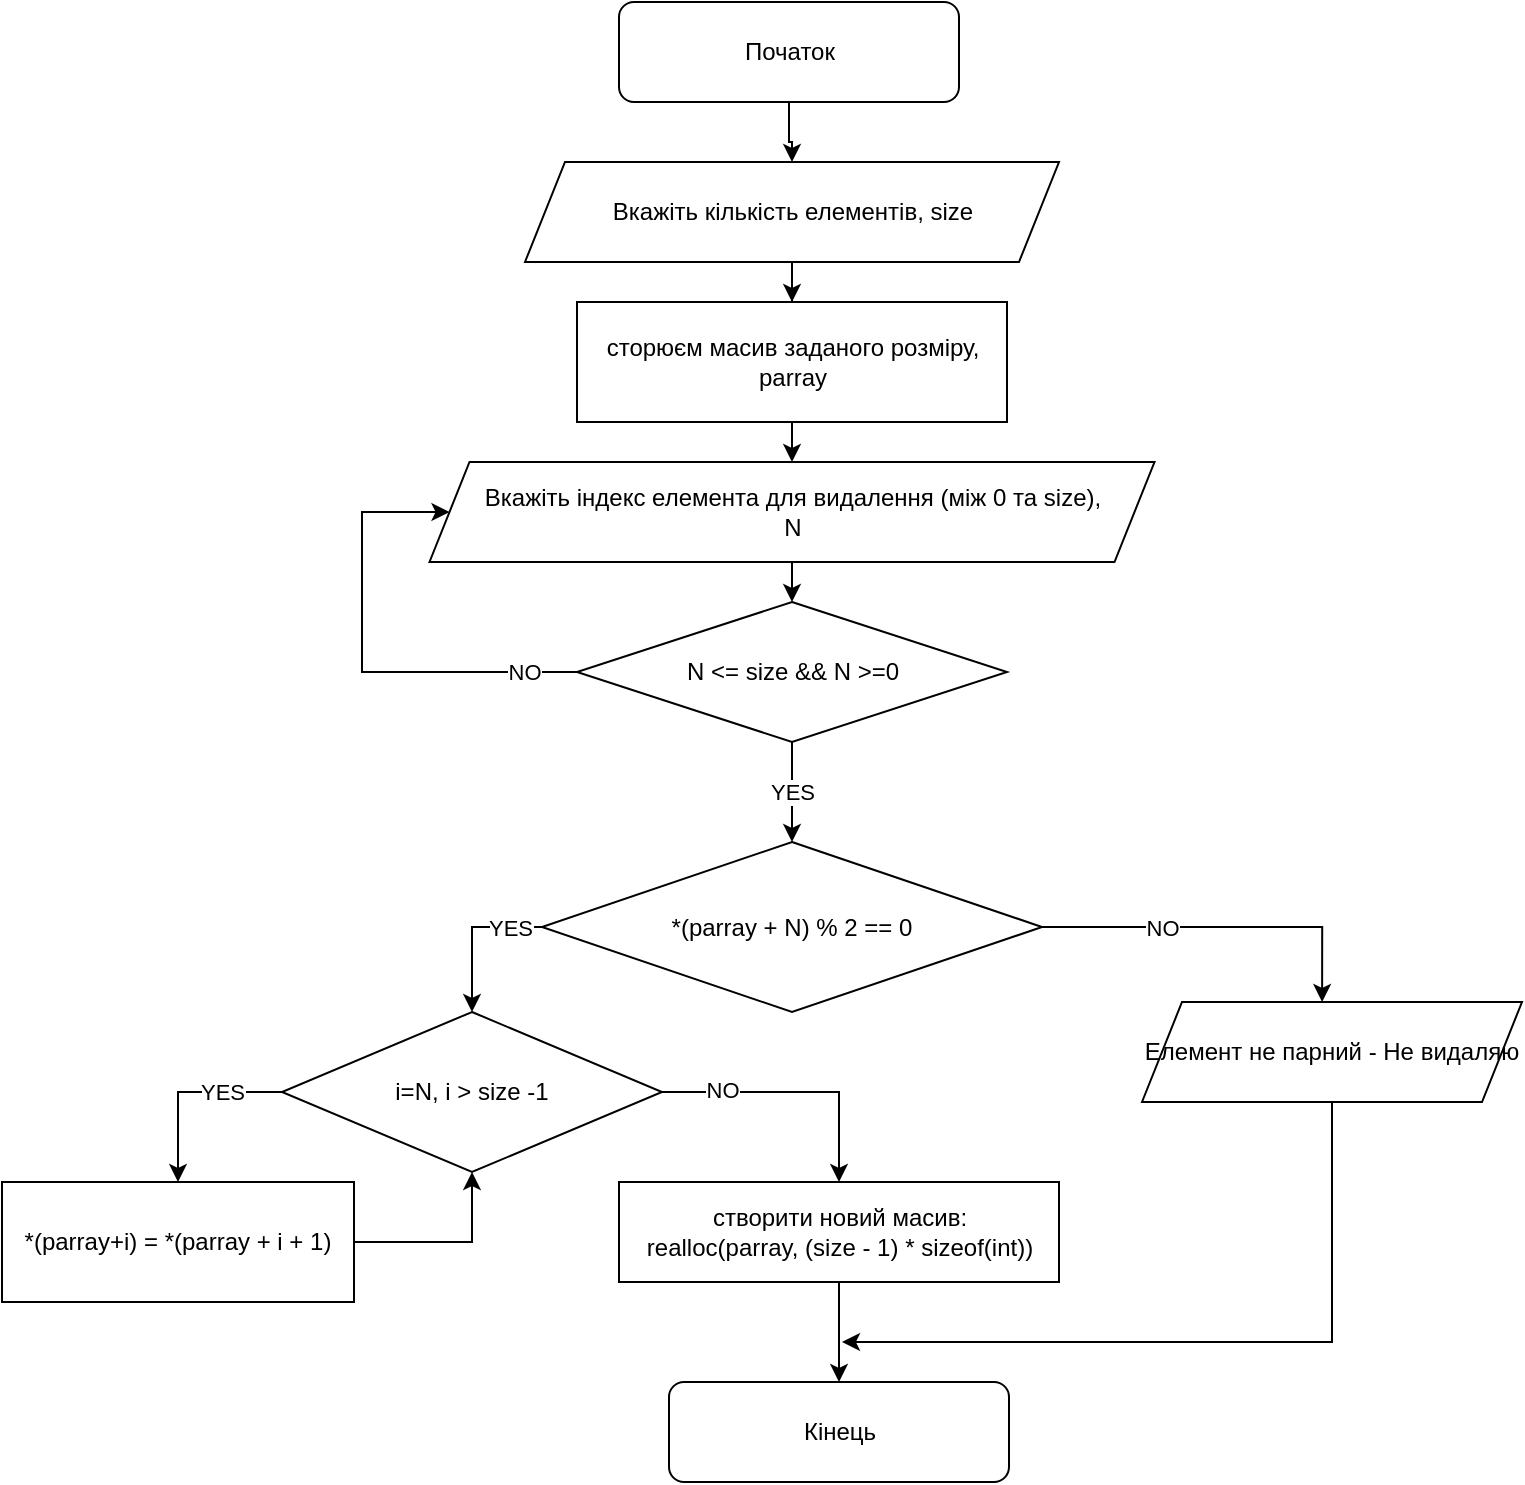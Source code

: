 <mxfile version="14.4.9" type="github" pages="4">
  <diagram id="CwMu4gMXXSNxuIS46OnJ" name="remove-item-from-array">
    <mxGraphModel dx="1426" dy="690" grid="1" gridSize="10" guides="1" tooltips="1" connect="1" arrows="1" fold="1" page="1" pageScale="1" pageWidth="827" pageHeight="1169" math="0" shadow="0">
      <root>
        <mxCell id="0" />
        <mxCell id="1" parent="0" />
        <mxCell id="JDvC-G0Teqcu2IkBLSv8-5" style="edgeStyle=orthogonalEdgeStyle;rounded=0;orthogonalLoop=1;jettySize=auto;html=1;entryX=0.5;entryY=0;entryDx=0;entryDy=0;" parent="1" source="JDvC-G0Teqcu2IkBLSv8-1" target="JDvC-G0Teqcu2IkBLSv8-2" edge="1">
          <mxGeometry relative="1" as="geometry" />
        </mxCell>
        <mxCell id="JDvC-G0Teqcu2IkBLSv8-1" value="Початок" style="rounded=1;whiteSpace=wrap;html=1;" parent="1" vertex="1">
          <mxGeometry x="338.5" y="60" width="170" height="50" as="geometry" />
        </mxCell>
        <mxCell id="JDvC-G0Teqcu2IkBLSv8-4" style="edgeStyle=orthogonalEdgeStyle;rounded=0;orthogonalLoop=1;jettySize=auto;html=1;" parent="1" source="JDvC-G0Teqcu2IkBLSv8-2" target="JDvC-G0Teqcu2IkBLSv8-3" edge="1">
          <mxGeometry relative="1" as="geometry" />
        </mxCell>
        <mxCell id="JDvC-G0Teqcu2IkBLSv8-2" value="Вкажіть кількість елементів, size" style="shape=parallelogram;perimeter=parallelogramPerimeter;whiteSpace=wrap;html=1;fixedSize=1;" parent="1" vertex="1">
          <mxGeometry x="291.5" y="140" width="267" height="50" as="geometry" />
        </mxCell>
        <mxCell id="JDvC-G0Teqcu2IkBLSv8-8" style="edgeStyle=orthogonalEdgeStyle;rounded=0;orthogonalLoop=1;jettySize=auto;html=1;" parent="1" source="JDvC-G0Teqcu2IkBLSv8-3" target="JDvC-G0Teqcu2IkBLSv8-7" edge="1">
          <mxGeometry relative="1" as="geometry" />
        </mxCell>
        <mxCell id="JDvC-G0Teqcu2IkBLSv8-3" value="сторюєм масив заданого розміру, parray" style="rounded=0;whiteSpace=wrap;html=1;" parent="1" vertex="1">
          <mxGeometry x="317.5" y="210" width="215" height="60" as="geometry" />
        </mxCell>
        <mxCell id="JDvC-G0Teqcu2IkBLSv8-12" style="edgeStyle=orthogonalEdgeStyle;rounded=0;orthogonalLoop=1;jettySize=auto;html=1;exitX=0.5;exitY=1;exitDx=0;exitDy=0;entryX=0.5;entryY=0;entryDx=0;entryDy=0;" parent="1" source="JDvC-G0Teqcu2IkBLSv8-7" target="JDvC-G0Teqcu2IkBLSv8-10" edge="1">
          <mxGeometry relative="1" as="geometry" />
        </mxCell>
        <mxCell id="JDvC-G0Teqcu2IkBLSv8-7" value="Вкажіть індекс елемента для видалення (між 0 та size), &lt;br&gt;N" style="shape=parallelogram;perimeter=parallelogramPerimeter;whiteSpace=wrap;html=1;fixedSize=1;" parent="1" vertex="1">
          <mxGeometry x="243.75" y="290" width="362.5" height="50" as="geometry" />
        </mxCell>
        <mxCell id="JDvC-G0Teqcu2IkBLSv8-11" value="NO" style="edgeStyle=orthogonalEdgeStyle;rounded=0;orthogonalLoop=1;jettySize=auto;html=1;entryX=0;entryY=0.5;entryDx=0;entryDy=0;exitX=0;exitY=0.5;exitDx=0;exitDy=0;" parent="1" source="JDvC-G0Teqcu2IkBLSv8-10" target="JDvC-G0Teqcu2IkBLSv8-7" edge="1">
          <mxGeometry x="-0.766" relative="1" as="geometry">
            <mxPoint x="170" y="410" as="targetPoint" />
            <Array as="points">
              <mxPoint x="210" y="395" />
              <mxPoint x="210" y="315" />
            </Array>
            <mxPoint as="offset" />
          </mxGeometry>
        </mxCell>
        <mxCell id="JDvC-G0Teqcu2IkBLSv8-34" value="YES" style="edgeStyle=orthogonalEdgeStyle;rounded=0;orthogonalLoop=1;jettySize=auto;html=1;exitX=0.5;exitY=1;exitDx=0;exitDy=0;entryX=0.5;entryY=0;entryDx=0;entryDy=0;" parent="1" source="JDvC-G0Teqcu2IkBLSv8-10" target="JDvC-G0Teqcu2IkBLSv8-16" edge="1">
          <mxGeometry relative="1" as="geometry" />
        </mxCell>
        <mxCell id="JDvC-G0Teqcu2IkBLSv8-10" value="N &amp;lt;= size &amp;amp;&amp;amp; N &amp;gt;=0 " style="rhombus;whiteSpace=wrap;html=1;" parent="1" vertex="1">
          <mxGeometry x="317.5" y="360" width="215" height="70" as="geometry" />
        </mxCell>
        <mxCell id="JDvC-G0Teqcu2IkBLSv8-19" style="edgeStyle=orthogonalEdgeStyle;rounded=0;orthogonalLoop=1;jettySize=auto;html=1;exitX=1;exitY=0.5;exitDx=0;exitDy=0;entryX=0.474;entryY=0;entryDx=0;entryDy=0;entryPerimeter=0;" parent="1" source="JDvC-G0Teqcu2IkBLSv8-16" target="JDvC-G0Teqcu2IkBLSv8-21" edge="1">
          <mxGeometry relative="1" as="geometry">
            <mxPoint x="680" y="540" as="targetPoint" />
            <Array as="points">
              <mxPoint x="690" y="523" />
            </Array>
          </mxGeometry>
        </mxCell>
        <mxCell id="JDvC-G0Teqcu2IkBLSv8-20" value="&lt;div&gt;NO&lt;/div&gt;" style="edgeLabel;html=1;align=center;verticalAlign=middle;resizable=0;points=[];" parent="JDvC-G0Teqcu2IkBLSv8-19" vertex="1" connectable="0">
          <mxGeometry x="-0.323" y="-3" relative="1" as="geometry">
            <mxPoint x="-0.3" y="-3.01" as="offset" />
          </mxGeometry>
        </mxCell>
        <mxCell id="JDvC-G0Teqcu2IkBLSv8-22" style="edgeStyle=orthogonalEdgeStyle;rounded=0;orthogonalLoop=1;jettySize=auto;html=1;entryX=0.5;entryY=0;entryDx=0;entryDy=0;exitX=0;exitY=0.5;exitDx=0;exitDy=0;" parent="1" source="JDvC-G0Teqcu2IkBLSv8-16" target="JDvC-G0Teqcu2IkBLSv8-25" edge="1">
          <mxGeometry relative="1" as="geometry">
            <mxPoint x="160" y="550" as="targetPoint" />
          </mxGeometry>
        </mxCell>
        <mxCell id="JDvC-G0Teqcu2IkBLSv8-23" value="&lt;div&gt;YES&lt;/div&gt;" style="edgeLabel;html=1;align=center;verticalAlign=middle;resizable=0;points=[];" parent="JDvC-G0Teqcu2IkBLSv8-22" vertex="1" connectable="0">
          <mxGeometry x="-0.173" relative="1" as="geometry">
            <mxPoint x="15.86" y="-0.01" as="offset" />
          </mxGeometry>
        </mxCell>
        <mxCell id="JDvC-G0Teqcu2IkBLSv8-16" value="*(parray + N) % 2 == 0" style="rhombus;whiteSpace=wrap;html=1;" parent="1" vertex="1">
          <mxGeometry x="300" y="480" width="250" height="85" as="geometry" />
        </mxCell>
        <mxCell id="fXa8wUikn31TEqA-79lx-1" style="edgeStyle=orthogonalEdgeStyle;rounded=0;orthogonalLoop=1;jettySize=auto;html=1;" parent="1" source="JDvC-G0Teqcu2IkBLSv8-21" edge="1">
          <mxGeometry relative="1" as="geometry">
            <mxPoint x="450" y="730" as="targetPoint" />
            <Array as="points">
              <mxPoint x="695" y="730" />
            </Array>
          </mxGeometry>
        </mxCell>
        <mxCell id="JDvC-G0Teqcu2IkBLSv8-21" value="Елемент не парний - Не видаляю" style="shape=parallelogram;perimeter=parallelogramPerimeter;whiteSpace=wrap;html=1;fixedSize=1;" parent="1" vertex="1">
          <mxGeometry x="600" y="560" width="190" height="50" as="geometry" />
        </mxCell>
        <mxCell id="JDvC-G0Teqcu2IkBLSv8-39" style="edgeStyle=orthogonalEdgeStyle;rounded=0;orthogonalLoop=1;jettySize=auto;html=1;exitX=1;exitY=0.5;exitDx=0;exitDy=0;entryX=0.5;entryY=0;entryDx=0;entryDy=0;" parent="1" source="JDvC-G0Teqcu2IkBLSv8-25" target="JDvC-G0Teqcu2IkBLSv8-30" edge="1">
          <mxGeometry relative="1" as="geometry">
            <mxPoint x="450" y="604.931" as="targetPoint" />
          </mxGeometry>
        </mxCell>
        <mxCell id="JDvC-G0Teqcu2IkBLSv8-40" value="NO" style="edgeLabel;html=1;align=center;verticalAlign=middle;resizable=0;points=[];" parent="JDvC-G0Teqcu2IkBLSv8-39" vertex="1" connectable="0">
          <mxGeometry x="-0.557" y="1" relative="1" as="geometry">
            <mxPoint as="offset" />
          </mxGeometry>
        </mxCell>
        <mxCell id="JDvC-G0Teqcu2IkBLSv8-25" value="i=N, i &amp;gt; size -1" style="rhombus;whiteSpace=wrap;html=1;" parent="1" vertex="1">
          <mxGeometry x="170" y="565" width="190" height="80" as="geometry" />
        </mxCell>
        <mxCell id="JDvC-G0Teqcu2IkBLSv8-42" style="edgeStyle=orthogonalEdgeStyle;rounded=0;orthogonalLoop=1;jettySize=auto;html=1;" parent="1" source="JDvC-G0Teqcu2IkBLSv8-30" target="JDvC-G0Teqcu2IkBLSv8-41" edge="1">
          <mxGeometry relative="1" as="geometry" />
        </mxCell>
        <mxCell id="JDvC-G0Teqcu2IkBLSv8-30" value="створити новий масив:&lt;br&gt;realloc(parray, (size - 1) * sizeof(int))&lt;br&gt;" style="rounded=0;whiteSpace=wrap;html=1;" parent="1" vertex="1">
          <mxGeometry x="338.5" y="650" width="220" height="50" as="geometry" />
        </mxCell>
        <mxCell id="JDvC-G0Teqcu2IkBLSv8-38" style="edgeStyle=orthogonalEdgeStyle;rounded=0;orthogonalLoop=1;jettySize=auto;html=1;entryX=0.5;entryY=1;entryDx=0;entryDy=0;" parent="1" source="JDvC-G0Teqcu2IkBLSv8-26" target="JDvC-G0Teqcu2IkBLSv8-25" edge="1">
          <mxGeometry relative="1" as="geometry">
            <mxPoint x="300" y="680" as="targetPoint" />
            <Array as="points">
              <mxPoint x="265" y="680" />
            </Array>
          </mxGeometry>
        </mxCell>
        <mxCell id="JDvC-G0Teqcu2IkBLSv8-26" value="*(parray+i) = *(parray + i + 1)" style="rounded=0;whiteSpace=wrap;html=1;" parent="1" vertex="1">
          <mxGeometry x="30" y="650" width="176" height="60" as="geometry" />
        </mxCell>
        <mxCell id="JDvC-G0Teqcu2IkBLSv8-36" style="edgeStyle=orthogonalEdgeStyle;rounded=0;orthogonalLoop=1;jettySize=auto;html=1;exitX=0;exitY=0.5;exitDx=0;exitDy=0;entryX=0.5;entryY=0;entryDx=0;entryDy=0;" parent="1" source="JDvC-G0Teqcu2IkBLSv8-25" target="JDvC-G0Teqcu2IkBLSv8-26" edge="1">
          <mxGeometry relative="1" as="geometry">
            <mxPoint x="160" y="605" as="sourcePoint" />
            <mxPoint x="413" y="720" as="targetPoint" />
            <Array as="points" />
          </mxGeometry>
        </mxCell>
        <mxCell id="JDvC-G0Teqcu2IkBLSv8-37" value="YES" style="edgeLabel;html=1;align=center;verticalAlign=middle;resizable=0;points=[];" parent="JDvC-G0Teqcu2IkBLSv8-36" vertex="1" connectable="0">
          <mxGeometry x="0.104" y="2" relative="1" as="geometry">
            <mxPoint x="20" y="-2.12" as="offset" />
          </mxGeometry>
        </mxCell>
        <mxCell id="JDvC-G0Teqcu2IkBLSv8-41" value="Кінець" style="rounded=1;whiteSpace=wrap;html=1;" parent="1" vertex="1">
          <mxGeometry x="363.5" y="750" width="170" height="50" as="geometry" />
        </mxCell>
      </root>
    </mxGraphModel>
  </diagram>
  <diagram id="qjLPkaCp88UolJsLhVW7" name="insert-row-with-random-index">
    <mxGraphModel dx="1417" dy="1104" grid="1" gridSize="10" guides="1" tooltips="1" connect="1" arrows="1" fold="1" page="1" pageScale="1" pageWidth="827" pageHeight="1169" math="0" shadow="0">
      <root>
        <mxCell id="ExyaXrcnVxCl1iXp7SVX-0" />
        <mxCell id="ExyaXrcnVxCl1iXp7SVX-1" parent="ExyaXrcnVxCl1iXp7SVX-0" />
        <mxCell id="jJXxpLsdQCUA3MCRArqt-6" style="edgeStyle=orthogonalEdgeStyle;rounded=0;orthogonalLoop=1;jettySize=auto;html=1;exitX=0.75;exitY=0;exitDx=0;exitDy=0;" edge="1" parent="ExyaXrcnVxCl1iXp7SVX-1" source="omn0lCCTDXnrKaU_kSrw-55">
          <mxGeometry relative="1" as="geometry">
            <mxPoint x="190" y="590" as="targetPoint" />
            <Array as="points">
              <mxPoint x="579" y="590" />
              <mxPoint x="190" y="590" />
            </Array>
          </mxGeometry>
        </mxCell>
        <mxCell id="omn0lCCTDXnrKaU_kSrw-55" value="" style="rounded=0;whiteSpace=wrap;html=1;" parent="ExyaXrcnVxCl1iXp7SVX-1" vertex="1">
          <mxGeometry x="331" y="620" width="330" height="327.5" as="geometry" />
        </mxCell>
        <mxCell id="omn0lCCTDXnrKaU_kSrw-0" style="edgeStyle=orthogonalEdgeStyle;rounded=0;orthogonalLoop=1;jettySize=auto;html=1;entryX=0.5;entryY=0;entryDx=0;entryDy=0;" parent="ExyaXrcnVxCl1iXp7SVX-1" source="omn0lCCTDXnrKaU_kSrw-1" target="omn0lCCTDXnrKaU_kSrw-3" edge="1">
          <mxGeometry relative="1" as="geometry" />
        </mxCell>
        <mxCell id="omn0lCCTDXnrKaU_kSrw-1" value="Початок" style="rounded=1;whiteSpace=wrap;html=1;" parent="ExyaXrcnVxCl1iXp7SVX-1" vertex="1">
          <mxGeometry x="331" y="60" width="170" height="50" as="geometry" />
        </mxCell>
        <mxCell id="omn0lCCTDXnrKaU_kSrw-2" style="edgeStyle=orthogonalEdgeStyle;rounded=0;orthogonalLoop=1;jettySize=auto;html=1;" parent="ExyaXrcnVxCl1iXp7SVX-1" source="omn0lCCTDXnrKaU_kSrw-3" target="omn0lCCTDXnrKaU_kSrw-5" edge="1">
          <mxGeometry relative="1" as="geometry" />
        </mxCell>
        <mxCell id="omn0lCCTDXnrKaU_kSrw-3" value="Вкажіть рядки, стовбці&lt;br&gt; rows, cols" style="shape=parallelogram;perimeter=parallelogramPerimeter;whiteSpace=wrap;html=1;fixedSize=1;" parent="ExyaXrcnVxCl1iXp7SVX-1" vertex="1">
          <mxGeometry x="282.5" y="130" width="267" height="50" as="geometry" />
        </mxCell>
        <mxCell id="omn0lCCTDXnrKaU_kSrw-4" style="edgeStyle=orthogonalEdgeStyle;rounded=0;orthogonalLoop=1;jettySize=auto;html=1;" parent="ExyaXrcnVxCl1iXp7SVX-1" source="omn0lCCTDXnrKaU_kSrw-5" target="omn0lCCTDXnrKaU_kSrw-7" edge="1">
          <mxGeometry relative="1" as="geometry" />
        </mxCell>
        <mxCell id="omn0lCCTDXnrKaU_kSrw-5" value="сторюєм масив заданого розміру, parray" style="rounded=0;whiteSpace=wrap;html=1;" parent="ExyaXrcnVxCl1iXp7SVX-1" vertex="1">
          <mxGeometry x="308.5" y="200" width="215" height="60" as="geometry" />
        </mxCell>
        <mxCell id="omn0lCCTDXnrKaU_kSrw-6" style="edgeStyle=orthogonalEdgeStyle;rounded=0;orthogonalLoop=1;jettySize=auto;html=1;exitX=0.5;exitY=1;exitDx=0;exitDy=0;entryX=0.5;entryY=0;entryDx=0;entryDy=0;" parent="ExyaXrcnVxCl1iXp7SVX-1" source="omn0lCCTDXnrKaU_kSrw-7" edge="1">
          <mxGeometry relative="1" as="geometry">
            <mxPoint x="416" y="350" as="targetPoint" />
          </mxGeometry>
        </mxCell>
        <mxCell id="omn0lCCTDXnrKaU_kSrw-7" value="Вкажіть індекс нового рядка &lt;br&gt;new_rows_position" style="shape=parallelogram;perimeter=parallelogramPerimeter;whiteSpace=wrap;html=1;fixedSize=1;" parent="ExyaXrcnVxCl1iXp7SVX-1" vertex="1">
          <mxGeometry x="234.75" y="280" width="362.5" height="50" as="geometry" />
        </mxCell>
        <mxCell id="omn0lCCTDXnrKaU_kSrw-26" value="Кінець" style="rounded=1;whiteSpace=wrap;html=1;" parent="ExyaXrcnVxCl1iXp7SVX-1" vertex="1">
          <mxGeometry x="325" y="990" width="170" height="50" as="geometry" />
        </mxCell>
        <mxCell id="omn0lCCTDXnrKaU_kSrw-31" style="edgeStyle=orthogonalEdgeStyle;rounded=0;orthogonalLoop=1;jettySize=auto;html=1;exitX=1;exitY=0.5;exitDx=0;exitDy=0;entryX=0.5;entryY=0;entryDx=0;entryDy=0;" parent="ExyaXrcnVxCl1iXp7SVX-1" source="omn0lCCTDXnrKaU_kSrw-28" edge="1">
          <mxGeometry relative="1" as="geometry">
            <mxPoint x="643.5" y="430" as="targetPoint" />
            <Array as="points">
              <mxPoint x="644" y="393" />
            </Array>
          </mxGeometry>
        </mxCell>
        <mxCell id="omn0lCCTDXnrKaU_kSrw-33" value="&lt;div&gt;YES&lt;/div&gt;" style="edgeLabel;html=1;align=center;verticalAlign=middle;resizable=0;points=[];" parent="omn0lCCTDXnrKaU_kSrw-31" vertex="1" connectable="0">
          <mxGeometry x="-0.449" y="-1" relative="1" as="geometry">
            <mxPoint x="-12.33" y="-1" as="offset" />
          </mxGeometry>
        </mxCell>
        <mxCell id="omn0lCCTDXnrKaU_kSrw-32" style="edgeStyle=orthogonalEdgeStyle;rounded=0;orthogonalLoop=1;jettySize=auto;html=1;exitX=0;exitY=0.5;exitDx=0;exitDy=0;entryX=0.5;entryY=0;entryDx=0;entryDy=0;" parent="ExyaXrcnVxCl1iXp7SVX-1" source="omn0lCCTDXnrKaU_kSrw-28" target="omn0lCCTDXnrKaU_kSrw-29" edge="1">
          <mxGeometry relative="1" as="geometry">
            <mxPoint x="241" y="402.667" as="targetPoint" />
          </mxGeometry>
        </mxCell>
        <mxCell id="omn0lCCTDXnrKaU_kSrw-34" value="NO" style="edgeLabel;html=1;align=center;verticalAlign=middle;resizable=0;points=[];" parent="omn0lCCTDXnrKaU_kSrw-32" vertex="1" connectable="0">
          <mxGeometry x="-0.64" y="-1" relative="1" as="geometry">
            <mxPoint as="offset" />
          </mxGeometry>
        </mxCell>
        <mxCell id="omn0lCCTDXnrKaU_kSrw-28" value="new_rows_position &amp;gt; rows" style="rhombus;whiteSpace=wrap;html=1;" parent="ExyaXrcnVxCl1iXp7SVX-1" vertex="1">
          <mxGeometry x="316" y="352.5" width="200" height="80" as="geometry" />
        </mxCell>
        <mxCell id="omn0lCCTDXnrKaU_kSrw-47" style="edgeStyle=orthogonalEdgeStyle;rounded=0;orthogonalLoop=1;jettySize=auto;html=1;exitX=1;exitY=0.5;exitDx=0;exitDy=0;entryX=0.5;entryY=0;entryDx=0;entryDy=0;" parent="ExyaXrcnVxCl1iXp7SVX-1" source="omn0lCCTDXnrKaU_kSrw-29" target="omn0lCCTDXnrKaU_kSrw-38" edge="1">
          <mxGeometry relative="1" as="geometry">
            <mxPoint x="421" y="455.167" as="targetPoint" />
          </mxGeometry>
        </mxCell>
        <mxCell id="omn0lCCTDXnrKaU_kSrw-29" value="new_rows_count = rows + 1&lt;br&gt;realloc(parray, nrc * cols * sizeof(int))" style="rounded=0;whiteSpace=wrap;html=1;" parent="ExyaXrcnVxCl1iXp7SVX-1" vertex="1">
          <mxGeometry x="131" y="430" width="200" height="50" as="geometry" />
        </mxCell>
        <mxCell id="omn0lCCTDXnrKaU_kSrw-40" style="edgeStyle=orthogonalEdgeStyle;rounded=0;orthogonalLoop=1;jettySize=auto;html=1;exitX=1;exitY=0.5;exitDx=0;exitDy=0;entryX=0;entryY=0.5;entryDx=0;entryDy=0;" parent="ExyaXrcnVxCl1iXp7SVX-1" source="omn0lCCTDXnrKaU_kSrw-38" target="omn0lCCTDXnrKaU_kSrw-39" edge="1">
          <mxGeometry relative="1" as="geometry" />
        </mxCell>
        <mxCell id="omn0lCCTDXnrKaU_kSrw-41" value="YES" style="edgeLabel;html=1;align=center;verticalAlign=middle;resizable=0;points=[];" parent="omn0lCCTDXnrKaU_kSrw-40" vertex="1" connectable="0">
          <mxGeometry x="-0.327" y="-1" relative="1" as="geometry">
            <mxPoint as="offset" />
          </mxGeometry>
        </mxCell>
        <mxCell id="jJXxpLsdQCUA3MCRArqt-2" style="edgeStyle=orthogonalEdgeStyle;rounded=0;orthogonalLoop=1;jettySize=auto;html=1;" edge="1" parent="ExyaXrcnVxCl1iXp7SVX-1" source="omn0lCCTDXnrKaU_kSrw-38" target="jJXxpLsdQCUA3MCRArqt-0">
          <mxGeometry relative="1" as="geometry">
            <mxPoint x="230" y="535" as="targetPoint" />
          </mxGeometry>
        </mxCell>
        <mxCell id="jJXxpLsdQCUA3MCRArqt-3" value="NO" style="edgeLabel;html=1;align=center;verticalAlign=middle;resizable=0;points=[];" vertex="1" connectable="0" parent="jJXxpLsdQCUA3MCRArqt-2">
          <mxGeometry x="-0.357" y="-1" relative="1" as="geometry">
            <mxPoint as="offset" />
          </mxGeometry>
        </mxCell>
        <mxCell id="omn0lCCTDXnrKaU_kSrw-38" value="new_rows_count &amp;gt; rows" style="rhombus;whiteSpace=wrap;html=1;" parent="ExyaXrcnVxCl1iXp7SVX-1" vertex="1">
          <mxGeometry x="324.75" y="495" width="182.5" height="80" as="geometry" />
        </mxCell>
        <mxCell id="jJXxpLsdQCUA3MCRArqt-4" style="edgeStyle=orthogonalEdgeStyle;rounded=0;orthogonalLoop=1;jettySize=auto;html=1;exitX=0.75;exitY=1;exitDx=0;exitDy=0;entryX=0.5;entryY=0;entryDx=0;entryDy=0;" edge="1" parent="ExyaXrcnVxCl1iXp7SVX-1" source="omn0lCCTDXnrKaU_kSrw-39" target="omn0lCCTDXnrKaU_kSrw-26">
          <mxGeometry relative="1" as="geometry">
            <mxPoint x="410" y="970" as="targetPoint" />
            <Array as="points">
              <mxPoint x="701" y="960" />
              <mxPoint x="410" y="960" />
            </Array>
          </mxGeometry>
        </mxCell>
        <mxCell id="omn0lCCTDXnrKaU_kSrw-39" value="нічого не робим" style="rounded=0;whiteSpace=wrap;html=1;" parent="ExyaXrcnVxCl1iXp7SVX-1" vertex="1">
          <mxGeometry x="611" y="505" width="120" height="60" as="geometry" />
        </mxCell>
        <mxCell id="omn0lCCTDXnrKaU_kSrw-46" style="edgeStyle=orthogonalEdgeStyle;rounded=0;orthogonalLoop=1;jettySize=auto;html=1;entryX=0.5;entryY=0;entryDx=0;entryDy=0;" parent="ExyaXrcnVxCl1iXp7SVX-1" source="omn0lCCTDXnrKaU_kSrw-45" target="omn0lCCTDXnrKaU_kSrw-38" edge="1">
          <mxGeometry relative="1" as="geometry">
            <mxPoint x="421" y="455" as="targetPoint" />
            <Array as="points">
              <mxPoint x="416" y="455" />
            </Array>
          </mxGeometry>
        </mxCell>
        <mxCell id="omn0lCCTDXnrKaU_kSrw-45" value="new_rows_count = new_rows_position" style="rounded=0;whiteSpace=wrap;html=1;" parent="ExyaXrcnVxCl1iXp7SVX-1" vertex="1">
          <mxGeometry x="491" y="430" width="230" height="50" as="geometry" />
        </mxCell>
        <mxCell id="g2jxsYWN7nl2hJwSQd4j-1" style="edgeStyle=orthogonalEdgeStyle;rounded=0;orthogonalLoop=1;jettySize=auto;html=1;entryX=0.5;entryY=0;entryDx=0;entryDy=0;exitX=0;exitY=0.5;exitDx=0;exitDy=0;" parent="ExyaXrcnVxCl1iXp7SVX-1" source="omn0lCCTDXnrKaU_kSrw-49" target="g2jxsYWN7nl2hJwSQd4j-0" edge="1">
          <mxGeometry relative="1" as="geometry">
            <Array as="points">
              <mxPoint x="50" y="730" />
              <mxPoint x="50" y="777" />
              <mxPoint x="90" y="777" />
            </Array>
          </mxGeometry>
        </mxCell>
        <mxCell id="g2jxsYWN7nl2hJwSQd4j-2" value="NO" style="edgeLabel;html=1;align=center;verticalAlign=middle;resizable=0;points=[];" parent="g2jxsYWN7nl2hJwSQd4j-1" vertex="1" connectable="0">
          <mxGeometry x="-0.237" y="4" relative="1" as="geometry">
            <mxPoint x="16" y="-22.5" as="offset" />
          </mxGeometry>
        </mxCell>
        <mxCell id="jJXxpLsdQCUA3MCRArqt-5" value="YES" style="edgeStyle=orthogonalEdgeStyle;rounded=0;orthogonalLoop=1;jettySize=auto;html=1;entryX=0.5;entryY=0;entryDx=0;entryDy=0;exitX=1;exitY=0.5;exitDx=0;exitDy=0;" edge="1" parent="ExyaXrcnVxCl1iXp7SVX-1" source="omn0lCCTDXnrKaU_kSrw-49" target="omn0lCCTDXnrKaU_kSrw-55">
          <mxGeometry x="-0.875" y="10" relative="1" as="geometry">
            <mxPoint x="280" y="580" as="targetPoint" />
            <Array as="points">
              <mxPoint x="310" y="730" />
              <mxPoint x="310" y="610" />
              <mxPoint x="496" y="610" />
            </Array>
            <mxPoint as="offset" />
          </mxGeometry>
        </mxCell>
        <mxCell id="omn0lCCTDXnrKaU_kSrw-49" value="old_last_index &amp;gt; new_rows_count" style="rhombus;whiteSpace=wrap;html=1;" parent="ExyaXrcnVxCl1iXp7SVX-1" vertex="1">
          <mxGeometry x="113" y="690" width="144" height="80" as="geometry" />
        </mxCell>
        <mxCell id="omn0lCCTDXnrKaU_kSrw-53" style="edgeStyle=orthogonalEdgeStyle;rounded=0;orthogonalLoop=1;jettySize=auto;html=1;" parent="ExyaXrcnVxCl1iXp7SVX-1" source="omn0lCCTDXnrKaU_kSrw-51" target="omn0lCCTDXnrKaU_kSrw-52" edge="1">
          <mxGeometry relative="1" as="geometry" />
        </mxCell>
        <mxCell id="omn0lCCTDXnrKaU_kSrw-51" value="змістити елементи до правого краю&lt;br&gt;*(new_parray + nli) = *(new_parray + oli);" style="rounded=0;whiteSpace=wrap;html=1;" parent="ExyaXrcnVxCl1iXp7SVX-1" vertex="1">
          <mxGeometry x="372.25" y="630" width="240" height="60" as="geometry" />
        </mxCell>
        <mxCell id="omn0lCCTDXnrKaU_kSrw-57" style="edgeStyle=orthogonalEdgeStyle;rounded=0;orthogonalLoop=1;jettySize=auto;html=1;" parent="ExyaXrcnVxCl1iXp7SVX-1" source="omn0lCCTDXnrKaU_kSrw-52" target="omn0lCCTDXnrKaU_kSrw-56" edge="1">
          <mxGeometry relative="1" as="geometry" />
        </mxCell>
        <mxCell id="omn0lCCTDXnrKaU_kSrw-58" value="YES" style="edgeLabel;html=1;align=center;verticalAlign=middle;resizable=0;points=[];" parent="omn0lCCTDXnrKaU_kSrw-57" vertex="1" connectable="0">
          <mxGeometry x="-0.251" y="2" relative="1" as="geometry">
            <mxPoint as="offset" />
          </mxGeometry>
        </mxCell>
        <mxCell id="omn0lCCTDXnrKaU_kSrw-52" value="&lt;div&gt;si &amp;lt;= *(new_parray + old_last_index) &lt;br&gt;&amp;amp;&amp;amp;&lt;br&gt;&lt;/div&gt;&lt;div&gt;si + cols &amp;gt; *(new_parray + old_last_index&lt;/div&gt;" style="rhombus;whiteSpace=wrap;html=1;" parent="ExyaXrcnVxCl1iXp7SVX-1" vertex="1">
          <mxGeometry x="331" y="720" width="322.5" height="130" as="geometry" />
        </mxCell>
        <mxCell id="omn0lCCTDXnrKaU_kSrw-56" value="заповнити нулями&lt;br&gt;*(new_parray + oli) = 0" style="rounded=0;whiteSpace=wrap;html=1;" parent="ExyaXrcnVxCl1iXp7SVX-1" vertex="1">
          <mxGeometry x="422.25" y="880" width="140" height="60" as="geometry" />
        </mxCell>
        <mxCell id="g2jxsYWN7nl2hJwSQd4j-3" style="edgeStyle=orthogonalEdgeStyle;rounded=0;orthogonalLoop=1;jettySize=auto;html=1;entryX=0.5;entryY=0;entryDx=0;entryDy=0;" parent="ExyaXrcnVxCl1iXp7SVX-1" source="g2jxsYWN7nl2hJwSQd4j-0" target="omn0lCCTDXnrKaU_kSrw-26" edge="1">
          <mxGeometry relative="1" as="geometry">
            <mxPoint x="400" y="860" as="targetPoint" />
            <Array as="points">
              <mxPoint x="90" y="960" />
              <mxPoint x="410" y="960" />
            </Array>
          </mxGeometry>
        </mxCell>
        <mxCell id="g2jxsYWN7nl2hJwSQd4j-0" value="Вивести новий масив" style="shape=parallelogram;perimeter=parallelogramPerimeter;whiteSpace=wrap;html=1;fixedSize=1;" parent="ExyaXrcnVxCl1iXp7SVX-1" vertex="1">
          <mxGeometry x="30" y="830" width="120" height="60" as="geometry" />
        </mxCell>
        <mxCell id="jJXxpLsdQCUA3MCRArqt-1" style="edgeStyle=orthogonalEdgeStyle;rounded=0;orthogonalLoop=1;jettySize=auto;html=1;" edge="1" parent="ExyaXrcnVxCl1iXp7SVX-1" source="jJXxpLsdQCUA3MCRArqt-0" target="omn0lCCTDXnrKaU_kSrw-49">
          <mxGeometry relative="1" as="geometry" />
        </mxCell>
        <mxCell id="jJXxpLsdQCUA3MCRArqt-0" value="old_last_index=rows*cols&lt;br&gt;si = new_row_position * cols&lt;br&gt;new_last_index = new_rows_count * cols " style="rounded=0;whiteSpace=wrap;html=1;" vertex="1" parent="ExyaXrcnVxCl1iXp7SVX-1">
          <mxGeometry x="100" y="502.5" width="170" height="65" as="geometry" />
        </mxCell>
      </root>
    </mxGraphModel>
  </diagram>
  <diagram id="gNpwghlxpAmQX121dTjR" name="add_column">
    <mxGraphModel dx="1426" dy="690" grid="1" gridSize="10" guides="1" tooltips="1" connect="1" arrows="1" fold="1" page="1" pageScale="1" pageWidth="827" pageHeight="1169" math="0" shadow="0">
      <root>
        <mxCell id="z3KA319LQn1jaVcElDIb-0" />
        <mxCell id="z3KA319LQn1jaVcElDIb-1" parent="z3KA319LQn1jaVcElDIb-0" />
        <mxCell id="xcFcYy_4FEt29hNZzjgJ-5" style="edgeStyle=orthogonalEdgeStyle;rounded=0;orthogonalLoop=1;jettySize=auto;html=1;" parent="z3KA319LQn1jaVcElDIb-1" source="DTVbCTSlUzaHCl_NlLSh-69" edge="1">
          <mxGeometry relative="1" as="geometry">
            <mxPoint x="400" y="610" as="targetPoint" />
          </mxGeometry>
        </mxCell>
        <mxCell id="DTVbCTSlUzaHCl_NlLSh-69" value="" style="rounded=0;whiteSpace=wrap;html=1;" parent="z3KA319LQn1jaVcElDIb-1" vertex="1">
          <mxGeometry x="465" y="620" width="350" height="380" as="geometry" />
        </mxCell>
        <mxCell id="DTVbCTSlUzaHCl_NlLSh-2" style="edgeStyle=orthogonalEdgeStyle;rounded=0;orthogonalLoop=1;jettySize=auto;html=1;entryX=0.5;entryY=0;entryDx=0;entryDy=0;" parent="z3KA319LQn1jaVcElDIb-1" source="DTVbCTSlUzaHCl_NlLSh-3" target="DTVbCTSlUzaHCl_NlLSh-5" edge="1">
          <mxGeometry relative="1" as="geometry" />
        </mxCell>
        <mxCell id="DTVbCTSlUzaHCl_NlLSh-3" value="Початок" style="rounded=1;whiteSpace=wrap;html=1;" parent="z3KA319LQn1jaVcElDIb-1" vertex="1">
          <mxGeometry x="332.38" y="80" width="170" height="50" as="geometry" />
        </mxCell>
        <mxCell id="DTVbCTSlUzaHCl_NlLSh-4" style="edgeStyle=orthogonalEdgeStyle;rounded=0;orthogonalLoop=1;jettySize=auto;html=1;" parent="z3KA319LQn1jaVcElDIb-1" source="DTVbCTSlUzaHCl_NlLSh-5" target="DTVbCTSlUzaHCl_NlLSh-7" edge="1">
          <mxGeometry relative="1" as="geometry" />
        </mxCell>
        <mxCell id="DTVbCTSlUzaHCl_NlLSh-5" value="Введіть кількість рядків і колонок n, m" style="shape=parallelogram;perimeter=parallelogramPerimeter;whiteSpace=wrap;html=1;fixedSize=1;" parent="z3KA319LQn1jaVcElDIb-1" vertex="1">
          <mxGeometry x="283" y="150" width="267" height="50" as="geometry" />
        </mxCell>
        <mxCell id="DTVbCTSlUzaHCl_NlLSh-7" value="сторюєм матрицю заданого розміру, matrix" style="rounded=0;whiteSpace=wrap;html=1;" parent="z3KA319LQn1jaVcElDIb-1" vertex="1">
          <mxGeometry x="308.5" y="220" width="215" height="60" as="geometry" />
        </mxCell>
        <mxCell id="DTVbCTSlUzaHCl_NlLSh-40" style="edgeStyle=orthogonalEdgeStyle;rounded=0;orthogonalLoop=1;jettySize=auto;html=1;exitX=0;exitY=0.5;exitDx=0;exitDy=0;entryX=0.5;entryY=1;entryDx=0;entryDy=0;" parent="z3KA319LQn1jaVcElDIb-1" source="DTVbCTSlUzaHCl_NlLSh-9" target="DTVbCTSlUzaHCl_NlLSh-15" edge="1">
          <mxGeometry relative="1" as="geometry">
            <mxPoint x="410" y="410" as="targetPoint" />
            <Array as="points">
              <mxPoint x="416" y="410" />
            </Array>
          </mxGeometry>
        </mxCell>
        <mxCell id="DTVbCTSlUzaHCl_NlLSh-9" value="Введіть значення для matrix" style="shape=parallelogram;perimeter=parallelogramPerimeter;whiteSpace=wrap;html=1;fixedSize=1;" parent="z3KA319LQn1jaVcElDIb-1" vertex="1">
          <mxGeometry x="502.38" y="390" width="207.25" height="40" as="geometry" />
        </mxCell>
        <mxCell id="DTVbCTSlUzaHCl_NlLSh-10" value="Кінець" style="rounded=1;whiteSpace=wrap;html=1;" parent="z3KA319LQn1jaVcElDIb-1" vertex="1">
          <mxGeometry x="310" y="1030" width="170" height="50" as="geometry" />
        </mxCell>
        <mxCell id="DTVbCTSlUzaHCl_NlLSh-38" style="edgeStyle=orthogonalEdgeStyle;rounded=0;orthogonalLoop=1;jettySize=auto;html=1;entryX=0.5;entryY=0;entryDx=0;entryDy=0;" parent="z3KA319LQn1jaVcElDIb-1" source="DTVbCTSlUzaHCl_NlLSh-15" target="DTVbCTSlUzaHCl_NlLSh-9" edge="1">
          <mxGeometry relative="1" as="geometry">
            <mxPoint x="600" y="340" as="targetPoint" />
            <Array as="points">
              <mxPoint x="606" y="340" />
            </Array>
          </mxGeometry>
        </mxCell>
        <mxCell id="DTVbCTSlUzaHCl_NlLSh-39" value="YES" style="edgeLabel;html=1;align=center;verticalAlign=middle;resizable=0;points=[];" parent="DTVbCTSlUzaHCl_NlLSh-38" vertex="1" connectable="0">
          <mxGeometry x="-0.428" y="2" relative="1" as="geometry">
            <mxPoint x="4.01" y="-8" as="offset" />
          </mxGeometry>
        </mxCell>
        <mxCell id="DTVbCTSlUzaHCl_NlLSh-41" style="edgeStyle=orthogonalEdgeStyle;rounded=0;orthogonalLoop=1;jettySize=auto;html=1;exitX=0;exitY=0.5;exitDx=0;exitDy=0;entryX=0.5;entryY=0;entryDx=0;entryDy=0;" parent="z3KA319LQn1jaVcElDIb-1" source="DTVbCTSlUzaHCl_NlLSh-15" target="DTVbCTSlUzaHCl_NlLSh-43" edge="1">
          <mxGeometry relative="1" as="geometry">
            <mxPoint x="170" y="340" as="targetPoint" />
          </mxGeometry>
        </mxCell>
        <mxCell id="DTVbCTSlUzaHCl_NlLSh-42" value="NO" style="edgeLabel;html=1;align=center;verticalAlign=middle;resizable=0;points=[];" parent="DTVbCTSlUzaHCl_NlLSh-41" vertex="1" connectable="0">
          <mxGeometry x="-0.192" y="3" relative="1" as="geometry">
            <mxPoint y="-13" as="offset" />
          </mxGeometry>
        </mxCell>
        <mxCell id="DTVbCTSlUzaHCl_NlLSh-15" value="i &amp;lt; n &amp;amp;&amp;amp; j &amp;lt; m" style="rhombus;whiteSpace=wrap;html=1;" parent="z3KA319LQn1jaVcElDIb-1" vertex="1">
          <mxGeometry x="315.99" y="300" width="200" height="80" as="geometry" />
        </mxCell>
        <mxCell id="DTVbCTSlUzaHCl_NlLSh-37" style="edgeStyle=orthogonalEdgeStyle;rounded=0;orthogonalLoop=1;jettySize=auto;html=1;" parent="z3KA319LQn1jaVcElDIb-1" source="DTVbCTSlUzaHCl_NlLSh-7" target="DTVbCTSlUzaHCl_NlLSh-15" edge="1">
          <mxGeometry relative="1" as="geometry">
            <mxPoint x="416" y="260" as="sourcePoint" />
            <mxPoint x="416.1" y="400" as="targetPoint" />
          </mxGeometry>
        </mxCell>
        <mxCell id="xcFcYy_4FEt29hNZzjgJ-4" style="edgeStyle=orthogonalEdgeStyle;rounded=0;orthogonalLoop=1;jettySize=auto;html=1;entryX=0.459;entryY=-0.038;entryDx=0;entryDy=0;entryPerimeter=0;exitX=1;exitY=0.5;exitDx=0;exitDy=0;" parent="z3KA319LQn1jaVcElDIb-1" source="DTVbCTSlUzaHCl_NlLSh-43" target="DTVbCTSlUzaHCl_NlLSh-44" edge="1">
          <mxGeometry relative="1" as="geometry">
            <mxPoint x="380" y="440" as="targetPoint" />
            <Array as="points">
              <mxPoint x="384" y="410" />
            </Array>
          </mxGeometry>
        </mxCell>
        <mxCell id="DTVbCTSlUzaHCl_NlLSh-43" value="Вивести matrix" style="shape=parallelogram;perimeter=parallelogramPerimeter;whiteSpace=wrap;html=1;fixedSize=1;" parent="z3KA319LQn1jaVcElDIb-1" vertex="1">
          <mxGeometry x="101.25" y="390" width="207.25" height="40" as="geometry" />
        </mxCell>
        <mxCell id="DTVbCTSlUzaHCl_NlLSh-46" style="edgeStyle=orthogonalEdgeStyle;rounded=0;orthogonalLoop=1;jettySize=auto;html=1;exitX=0.5;exitY=1;exitDx=0;exitDy=0;entryX=0.5;entryY=0;entryDx=0;entryDy=0;" parent="z3KA319LQn1jaVcElDIb-1" source="DTVbCTSlUzaHCl_NlLSh-44" target="xcFcYy_4FEt29hNZzjgJ-1" edge="1">
          <mxGeometry relative="1" as="geometry">
            <mxPoint x="403" y="530" as="targetPoint" />
          </mxGeometry>
        </mxCell>
        <mxCell id="DTVbCTSlUzaHCl_NlLSh-44" value="new_m = m + 1; new_size = n * new_m; last_element = n * m - 1;&lt;br&gt;new_matrix = realloc(matrix, new_size * sizeof(int));" style="rounded=0;whiteSpace=wrap;html=1;" parent="z3KA319LQn1jaVcElDIb-1" vertex="1">
          <mxGeometry x="150" y="450" width="510" height="60" as="geometry" />
        </mxCell>
        <mxCell id="DTVbCTSlUzaHCl_NlLSh-51" style="edgeStyle=orthogonalEdgeStyle;rounded=0;orthogonalLoop=1;jettySize=auto;html=1;exitX=0;exitY=0.5;exitDx=0;exitDy=0;" parent="z3KA319LQn1jaVcElDIb-1" source="DTVbCTSlUzaHCl_NlLSh-50" target="DTVbCTSlUzaHCl_NlLSh-54" edge="1">
          <mxGeometry relative="1" as="geometry" />
        </mxCell>
        <mxCell id="DTVbCTSlUzaHCl_NlLSh-55" value="NO" style="edgeLabel;html=1;align=center;verticalAlign=middle;resizable=0;points=[];" parent="DTVbCTSlUzaHCl_NlLSh-51" vertex="1" connectable="0">
          <mxGeometry x="-0.48" y="2" relative="1" as="geometry">
            <mxPoint x="2.5" y="-12" as="offset" />
          </mxGeometry>
        </mxCell>
        <mxCell id="DTVbCTSlUzaHCl_NlLSh-53" value="YES" style="edgeStyle=orthogonalEdgeStyle;rounded=0;orthogonalLoop=1;jettySize=auto;html=1;exitX=1;exitY=0.5;exitDx=0;exitDy=0;" parent="z3KA319LQn1jaVcElDIb-1" source="DTVbCTSlUzaHCl_NlLSh-50" target="DTVbCTSlUzaHCl_NlLSh-52" edge="1">
          <mxGeometry x="-0.429" y="10" relative="1" as="geometry">
            <Array as="points">
              <mxPoint x="750" y="650" />
            </Array>
            <mxPoint as="offset" />
          </mxGeometry>
        </mxCell>
        <mxCell id="DTVbCTSlUzaHCl_NlLSh-62" style="edgeStyle=orthogonalEdgeStyle;rounded=0;orthogonalLoop=1;jettySize=auto;html=1;exitX=0.5;exitY=1;exitDx=0;exitDy=0;" parent="z3KA319LQn1jaVcElDIb-1" source="DTVbCTSlUzaHCl_NlLSh-50" target="DTVbCTSlUzaHCl_NlLSh-61" edge="1">
          <mxGeometry relative="1" as="geometry" />
        </mxCell>
        <mxCell id="DTVbCTSlUzaHCl_NlLSh-50" value="items_in_row == 1" style="rhombus;whiteSpace=wrap;html=1;" parent="z3KA319LQn1jaVcElDIb-1" vertex="1">
          <mxGeometry x="560" y="620" width="150" height="60" as="geometry" />
        </mxCell>
        <mxCell id="DTVbCTSlUzaHCl_NlLSh-52" value="*(new_matrix + i) = 0" style="rounded=0;whiteSpace=wrap;html=1;" parent="z3KA319LQn1jaVcElDIb-1" vertex="1">
          <mxGeometry x="670" y="680" width="120" height="30" as="geometry" />
        </mxCell>
        <mxCell id="DTVbCTSlUzaHCl_NlLSh-57" style="edgeStyle=orthogonalEdgeStyle;rounded=0;orthogonalLoop=1;jettySize=auto;html=1;entryX=0.5;entryY=0;entryDx=0;entryDy=0;" parent="z3KA319LQn1jaVcElDIb-1" source="DTVbCTSlUzaHCl_NlLSh-54" target="DTVbCTSlUzaHCl_NlLSh-56" edge="1">
          <mxGeometry relative="1" as="geometry" />
        </mxCell>
        <mxCell id="DTVbCTSlUzaHCl_NlLSh-54" value="*(new_matrix + i) = 0" style="rounded=0;whiteSpace=wrap;html=1;" parent="z3KA319LQn1jaVcElDIb-1" vertex="1">
          <mxGeometry x="480" y="680" width="120" height="30" as="geometry" />
        </mxCell>
        <mxCell id="DTVbCTSlUzaHCl_NlLSh-58" value="YES" style="edgeStyle=orthogonalEdgeStyle;rounded=0;orthogonalLoop=1;jettySize=auto;html=1;" parent="z3KA319LQn1jaVcElDIb-1" source="DTVbCTSlUzaHCl_NlLSh-56" target="DTVbCTSlUzaHCl_NlLSh-59" edge="1">
          <mxGeometry x="0.2" y="-20" relative="1" as="geometry">
            <mxPoint x="430" y="760" as="targetPoint" />
            <mxPoint as="offset" />
          </mxGeometry>
        </mxCell>
        <mxCell id="DTVbCTSlUzaHCl_NlLSh-56" value="last_element &amp;gt; 0" style="rhombus;whiteSpace=wrap;html=1;" parent="z3KA319LQn1jaVcElDIb-1" vertex="1">
          <mxGeometry x="465" y="730" width="150" height="60" as="geometry" />
        </mxCell>
        <mxCell id="DTVbCTSlUzaHCl_NlLSh-59" value="last_element--" style="rounded=0;whiteSpace=wrap;html=1;" parent="z3KA319LQn1jaVcElDIb-1" vertex="1">
          <mxGeometry x="499.5" y="820" width="81" height="50" as="geometry" />
        </mxCell>
        <mxCell id="DTVbCTSlUzaHCl_NlLSh-64" style="edgeStyle=orthogonalEdgeStyle;rounded=0;orthogonalLoop=1;jettySize=auto;html=1;entryX=0.6;entryY=-0.067;entryDx=0;entryDy=0;entryPerimeter=0;" parent="z3KA319LQn1jaVcElDIb-1" source="DTVbCTSlUzaHCl_NlLSh-61" target="DTVbCTSlUzaHCl_NlLSh-63" edge="1">
          <mxGeometry relative="1" as="geometry">
            <Array as="points">
              <mxPoint x="762" y="910" />
            </Array>
          </mxGeometry>
        </mxCell>
        <mxCell id="DTVbCTSlUzaHCl_NlLSh-65" value="YES" style="edgeLabel;html=1;align=center;verticalAlign=middle;resizable=0;points=[];" parent="DTVbCTSlUzaHCl_NlLSh-64" vertex="1" connectable="0">
          <mxGeometry x="-0.571" y="3" relative="1" as="geometry">
            <mxPoint as="offset" />
          </mxGeometry>
        </mxCell>
        <mxCell id="DTVbCTSlUzaHCl_NlLSh-61" value="items_in_row == new_m" style="rhombus;whiteSpace=wrap;html=1;" parent="z3KA319LQn1jaVcElDIb-1" vertex="1">
          <mxGeometry x="550" y="880" width="170" height="60" as="geometry" />
        </mxCell>
        <mxCell id="DTVbCTSlUzaHCl_NlLSh-63" value="items_in_row = 0" style="rounded=0;whiteSpace=wrap;html=1;" parent="z3KA319LQn1jaVcElDIb-1" vertex="1">
          <mxGeometry x="690" y="940" width="120" height="30" as="geometry" />
        </mxCell>
        <mxCell id="DTVbCTSlUzaHCl_NlLSh-72" style="edgeStyle=orthogonalEdgeStyle;rounded=0;orthogonalLoop=1;jettySize=auto;html=1;" parent="z3KA319LQn1jaVcElDIb-1" source="DTVbCTSlUzaHCl_NlLSh-66" target="DTVbCTSlUzaHCl_NlLSh-10" edge="1">
          <mxGeometry relative="1" as="geometry">
            <mxPoint x="380" y="980" as="targetPoint" />
            <Array as="points">
              <mxPoint x="154" y="840" />
              <mxPoint x="380" y="840" />
            </Array>
          </mxGeometry>
        </mxCell>
        <mxCell id="DTVbCTSlUzaHCl_NlLSh-66" value="Вивести matrix" style="shape=parallelogram;perimeter=parallelogramPerimeter;whiteSpace=wrap;html=1;fixedSize=1;" parent="z3KA319LQn1jaVcElDIb-1" vertex="1">
          <mxGeometry x="50" y="630" width="207.25" height="40" as="geometry" />
        </mxCell>
        <mxCell id="xcFcYy_4FEt29hNZzjgJ-6" style="edgeStyle=orthogonalEdgeStyle;rounded=0;orthogonalLoop=1;jettySize=auto;html=1;entryX=0.5;entryY=0;entryDx=0;entryDy=0;" parent="z3KA319LQn1jaVcElDIb-1" source="xcFcYy_4FEt29hNZzjgJ-0" target="DTVbCTSlUzaHCl_NlLSh-50" edge="1">
          <mxGeometry relative="1" as="geometry">
            <mxPoint x="640" y="597.5" as="targetPoint" />
          </mxGeometry>
        </mxCell>
        <mxCell id="xcFcYy_4FEt29hNZzjgJ-7" value="YES" style="edgeLabel;html=1;align=center;verticalAlign=middle;resizable=0;points=[];" parent="xcFcYy_4FEt29hNZzjgJ-6" vertex="1" connectable="0">
          <mxGeometry x="-0.529" relative="1" as="geometry">
            <mxPoint as="offset" />
          </mxGeometry>
        </mxCell>
        <mxCell id="xcFcYy_4FEt29hNZzjgJ-8" style="edgeStyle=orthogonalEdgeStyle;rounded=0;orthogonalLoop=1;jettySize=auto;html=1;entryX=0.483;entryY=0;entryDx=0;entryDy=0;entryPerimeter=0;" parent="z3KA319LQn1jaVcElDIb-1" source="xcFcYy_4FEt29hNZzjgJ-0" target="DTVbCTSlUzaHCl_NlLSh-66" edge="1">
          <mxGeometry relative="1" as="geometry">
            <mxPoint x="150" y="597.5" as="targetPoint" />
          </mxGeometry>
        </mxCell>
        <mxCell id="xcFcYy_4FEt29hNZzjgJ-9" value="NO" style="edgeLabel;html=1;align=center;verticalAlign=middle;resizable=0;points=[];" parent="xcFcYy_4FEt29hNZzjgJ-8" vertex="1" connectable="0">
          <mxGeometry x="-0.36" relative="1" as="geometry">
            <mxPoint as="offset" />
          </mxGeometry>
        </mxCell>
        <mxCell id="xcFcYy_4FEt29hNZzjgJ-0" value="i &amp;gt; 0;" style="shape=hexagon;perimeter=hexagonPerimeter2;whiteSpace=wrap;html=1;fixedSize=1;" parent="z3KA319LQn1jaVcElDIb-1" vertex="1">
          <mxGeometry x="280" y="585" width="250" height="25" as="geometry" />
        </mxCell>
        <mxCell id="xcFcYy_4FEt29hNZzjgJ-3" style="edgeStyle=orthogonalEdgeStyle;rounded=0;orthogonalLoop=1;jettySize=auto;html=1;" parent="z3KA319LQn1jaVcElDIb-1" source="xcFcYy_4FEt29hNZzjgJ-1" target="xcFcYy_4FEt29hNZzjgJ-0" edge="1">
          <mxGeometry relative="1" as="geometry" />
        </mxCell>
        <mxCell id="xcFcYy_4FEt29hNZzjgJ-1" value="i=new_size-1, items_in_row = 1; " style="rounded=0;whiteSpace=wrap;html=1;" parent="z3KA319LQn1jaVcElDIb-1" vertex="1">
          <mxGeometry x="286.19" y="530" width="237.62" height="30" as="geometry" />
        </mxCell>
      </root>
    </mxGraphModel>
  </diagram>
  <diagram id="3j54AOwLGAtjltIOreFd" name="files_flow">
    <mxGraphModel dx="1426" dy="690" grid="1" gridSize="10" guides="1" tooltips="1" connect="1" arrows="1" fold="1" page="1" pageScale="1" pageWidth="827" pageHeight="1169" math="0" shadow="0">
      <root>
        <mxCell id="mXhIrG8iQ6h52OTfApgb-0" />
        <mxCell id="mXhIrG8iQ6h52OTfApgb-1" parent="mXhIrG8iQ6h52OTfApgb-0" />
        <mxCell id="pU98fagDvyktaQulfJSx-2" style="edgeStyle=orthogonalEdgeStyle;rounded=0;orthogonalLoop=1;jettySize=auto;html=1;entryX=0.5;entryY=0;entryDx=0;entryDy=0;" edge="1" parent="mXhIrG8iQ6h52OTfApgb-1" source="pU98fagDvyktaQulfJSx-3" target="pU98fagDvyktaQulfJSx-5">
          <mxGeometry relative="1" as="geometry" />
        </mxCell>
        <mxCell id="pU98fagDvyktaQulfJSx-3" value="Початок" style="rounded=1;whiteSpace=wrap;html=1;" vertex="1" parent="mXhIrG8iQ6h52OTfApgb-1">
          <mxGeometry x="332.38" y="80" width="170" height="50" as="geometry" />
        </mxCell>
        <mxCell id="pU98fagDvyktaQulfJSx-5" value="Вивести підготовленні данні в консоль" style="shape=parallelogram;perimeter=parallelogramPerimeter;whiteSpace=wrap;html=1;fixedSize=1;" vertex="1" parent="mXhIrG8iQ6h52OTfApgb-1">
          <mxGeometry x="283.88" y="200" width="267" height="50" as="geometry" />
        </mxCell>
        <mxCell id="pU98fagDvyktaQulfJSx-8" value="данні записані у файл" style="shape=parallelogram;perimeter=parallelogramPerimeter;whiteSpace=wrap;html=1;fixedSize=1;" vertex="1" parent="mXhIrG8iQ6h52OTfApgb-1">
          <mxGeometry x="502.75" y="430" width="207.25" height="40" as="geometry" />
        </mxCell>
        <mxCell id="pU98fagDvyktaQulfJSx-10" style="edgeStyle=orthogonalEdgeStyle;rounded=0;orthogonalLoop=1;jettySize=auto;html=1;entryX=0.5;entryY=0;entryDx=0;entryDy=0;" edge="1" parent="mXhIrG8iQ6h52OTfApgb-1" source="pU98fagDvyktaQulfJSx-14" target="pU98fagDvyktaQulfJSx-8">
          <mxGeometry relative="1" as="geometry">
            <mxPoint x="600.37" y="380" as="targetPoint" />
            <Array as="points">
              <mxPoint x="606.37" y="380" />
            </Array>
          </mxGeometry>
        </mxCell>
        <mxCell id="pU98fagDvyktaQulfJSx-11" value="YES" style="edgeLabel;html=1;align=center;verticalAlign=middle;resizable=0;points=[];" vertex="1" connectable="0" parent="pU98fagDvyktaQulfJSx-10">
          <mxGeometry x="-0.428" y="2" relative="1" as="geometry">
            <mxPoint x="4.01" y="-8" as="offset" />
          </mxGeometry>
        </mxCell>
        <mxCell id="pU98fagDvyktaQulfJSx-12" style="edgeStyle=orthogonalEdgeStyle;rounded=0;orthogonalLoop=1;jettySize=auto;html=1;exitX=0;exitY=0.5;exitDx=0;exitDy=0;entryX=0.5;entryY=0;entryDx=0;entryDy=0;" edge="1" parent="mXhIrG8iQ6h52OTfApgb-1" source="pU98fagDvyktaQulfJSx-14" target="pU98fagDvyktaQulfJSx-17">
          <mxGeometry relative="1" as="geometry">
            <mxPoint x="170.37" y="380" as="targetPoint" />
          </mxGeometry>
        </mxCell>
        <mxCell id="pU98fagDvyktaQulfJSx-13" value="NO" style="edgeLabel;html=1;align=center;verticalAlign=middle;resizable=0;points=[];" vertex="1" connectable="0" parent="pU98fagDvyktaQulfJSx-12">
          <mxGeometry x="-0.192" y="3" relative="1" as="geometry">
            <mxPoint y="-13" as="offset" />
          </mxGeometry>
        </mxCell>
        <mxCell id="pU98fagDvyktaQulfJSx-47" style="edgeStyle=orthogonalEdgeStyle;rounded=0;orthogonalLoop=1;jettySize=auto;html=1;" edge="1" parent="mXhIrG8iQ6h52OTfApgb-1" source="pU98fagDvyktaQulfJSx-14" target="pU98fagDvyktaQulfJSx-46">
          <mxGeometry relative="1" as="geometry" />
        </mxCell>
        <mxCell id="pU98fagDvyktaQulfJSx-14" value="written &amp;gt; 0" style="rhombus;whiteSpace=wrap;html=1;" vertex="1" parent="mXhIrG8iQ6h52OTfApgb-1">
          <mxGeometry x="316.36" y="340" width="200" height="80" as="geometry" />
        </mxCell>
        <mxCell id="pU98fagDvyktaQulfJSx-15" style="edgeStyle=orthogonalEdgeStyle;rounded=0;orthogonalLoop=1;jettySize=auto;html=1;" edge="1" parent="mXhIrG8iQ6h52OTfApgb-1" source="pU98fagDvyktaQulfJSx-5" target="pU98fagDvyktaQulfJSx-14">
          <mxGeometry relative="1" as="geometry">
            <mxPoint x="416" y="280" as="sourcePoint" />
            <mxPoint x="416.1" y="400" as="targetPoint" />
          </mxGeometry>
        </mxCell>
        <mxCell id="pU98fagDvyktaQulfJSx-17" value="данні не записані у файл" style="shape=parallelogram;perimeter=parallelogramPerimeter;whiteSpace=wrap;html=1;fixedSize=1;" vertex="1" parent="mXhIrG8iQ6h52OTfApgb-1">
          <mxGeometry x="101.62" y="430" width="207.25" height="40" as="geometry" />
        </mxCell>
        <mxCell id="pU98fagDvyktaQulfJSx-44" value="Вивести підготовленні данні у файл" style="shape=parallelogram;perimeter=parallelogramPerimeter;whiteSpace=wrap;html=1;fixedSize=1;" vertex="1" parent="mXhIrG8iQ6h52OTfApgb-1">
          <mxGeometry x="283.44" y="270" width="267" height="50" as="geometry" />
        </mxCell>
        <mxCell id="pU98fagDvyktaQulfJSx-45" value="Відкрити файл data.txt" style="rounded=0;whiteSpace=wrap;html=1;" vertex="1" parent="mXhIrG8iQ6h52OTfApgb-1">
          <mxGeometry x="293.94" y="140" width="246" height="40" as="geometry" />
        </mxCell>
        <mxCell id="iYrJ91pKiw6A_fXwNKwN-1" style="edgeStyle=orthogonalEdgeStyle;rounded=0;orthogonalLoop=1;jettySize=auto;html=1;" edge="1" parent="mXhIrG8iQ6h52OTfApgb-1" source="pU98fagDvyktaQulfJSx-46" target="iYrJ91pKiw6A_fXwNKwN-0">
          <mxGeometry relative="1" as="geometry" />
        </mxCell>
        <mxCell id="pU98fagDvyktaQulfJSx-46" value="Закрити файл data.txt" style="rounded=0;whiteSpace=wrap;html=1;" vertex="1" parent="mXhIrG8iQ6h52OTfApgb-1">
          <mxGeometry x="293.36" y="500" width="246" height="40" as="geometry" />
        </mxCell>
        <mxCell id="iYrJ91pKiw6A_fXwNKwN-0" value="Кінець" style="rounded=1;whiteSpace=wrap;html=1;" vertex="1" parent="mXhIrG8iQ6h52OTfApgb-1">
          <mxGeometry x="331.36" y="585" width="170" height="50" as="geometry" />
        </mxCell>
        <mxCell id="iYrJ91pKiw6A_fXwNKwN-2" style="edgeStyle=orthogonalEdgeStyle;rounded=0;orthogonalLoop=1;jettySize=auto;html=1;exitX=0.5;exitY=1;exitDx=0;exitDy=0;" edge="1" parent="mXhIrG8iQ6h52OTfApgb-1" source="iYrJ91pKiw6A_fXwNKwN-0" target="iYrJ91pKiw6A_fXwNKwN-0">
          <mxGeometry relative="1" as="geometry" />
        </mxCell>
      </root>
    </mxGraphModel>
  </diagram>
</mxfile>
